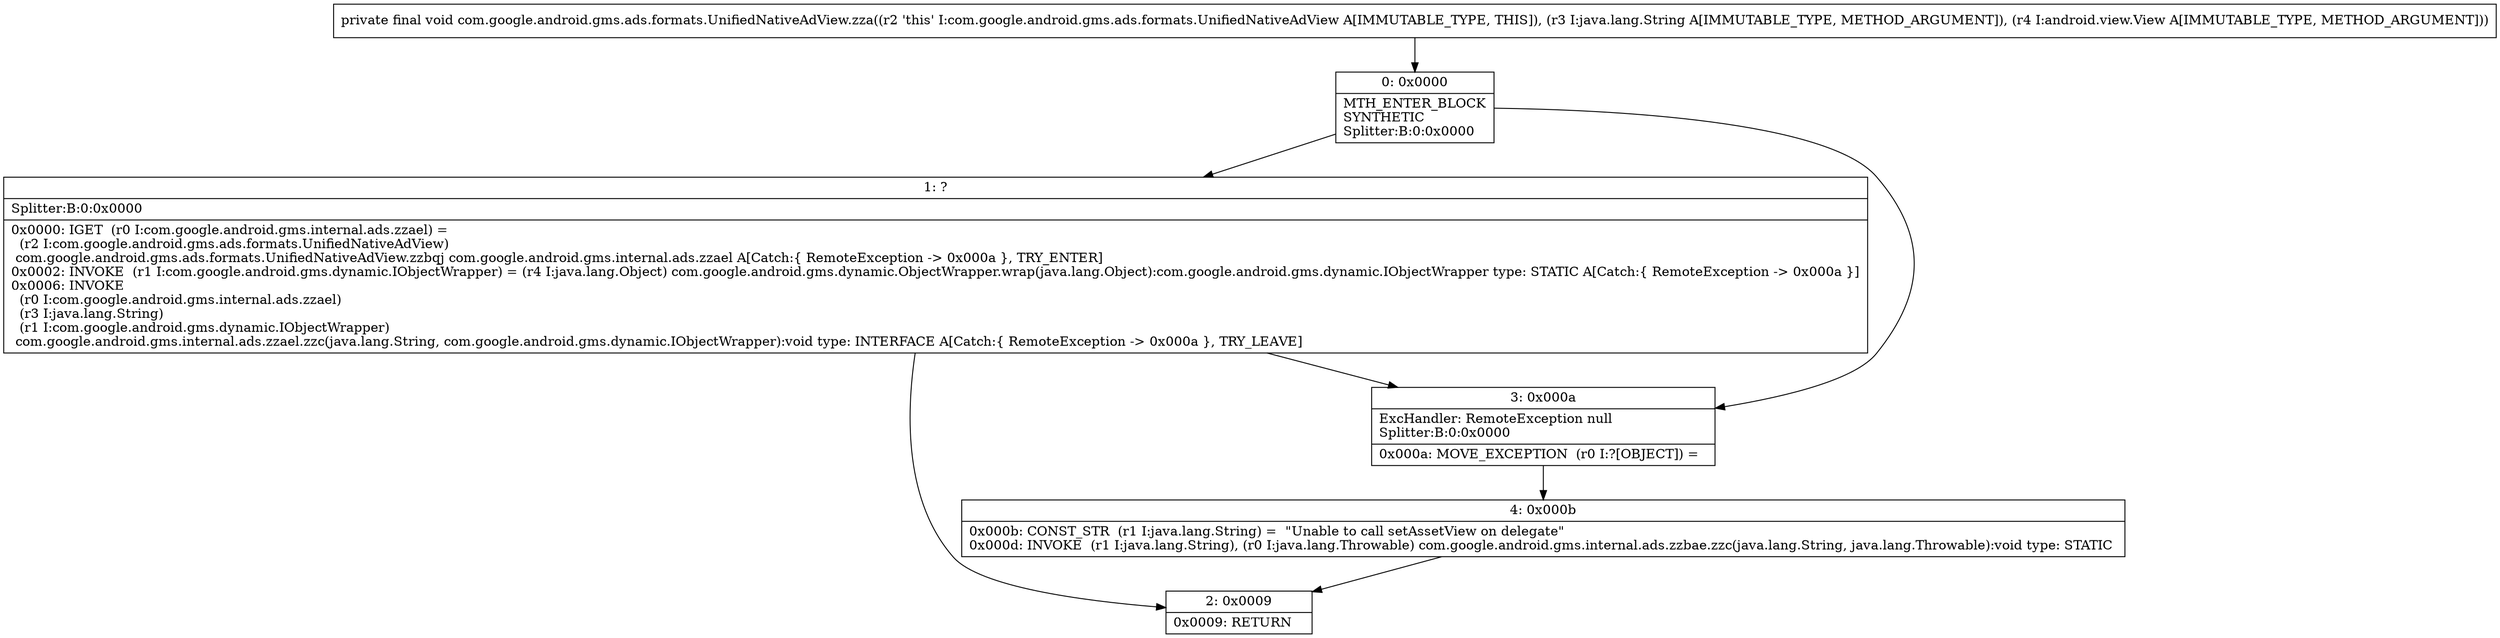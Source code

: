 digraph "CFG forcom.google.android.gms.ads.formats.UnifiedNativeAdView.zza(Ljava\/lang\/String;Landroid\/view\/View;)V" {
Node_0 [shape=record,label="{0\:\ 0x0000|MTH_ENTER_BLOCK\lSYNTHETIC\lSplitter:B:0:0x0000\l}"];
Node_1 [shape=record,label="{1\:\ ?|Splitter:B:0:0x0000\l|0x0000: IGET  (r0 I:com.google.android.gms.internal.ads.zzael) = \l  (r2 I:com.google.android.gms.ads.formats.UnifiedNativeAdView)\l com.google.android.gms.ads.formats.UnifiedNativeAdView.zzbqj com.google.android.gms.internal.ads.zzael A[Catch:\{ RemoteException \-\> 0x000a \}, TRY_ENTER]\l0x0002: INVOKE  (r1 I:com.google.android.gms.dynamic.IObjectWrapper) = (r4 I:java.lang.Object) com.google.android.gms.dynamic.ObjectWrapper.wrap(java.lang.Object):com.google.android.gms.dynamic.IObjectWrapper type: STATIC A[Catch:\{ RemoteException \-\> 0x000a \}]\l0x0006: INVOKE  \l  (r0 I:com.google.android.gms.internal.ads.zzael)\l  (r3 I:java.lang.String)\l  (r1 I:com.google.android.gms.dynamic.IObjectWrapper)\l com.google.android.gms.internal.ads.zzael.zzc(java.lang.String, com.google.android.gms.dynamic.IObjectWrapper):void type: INTERFACE A[Catch:\{ RemoteException \-\> 0x000a \}, TRY_LEAVE]\l}"];
Node_2 [shape=record,label="{2\:\ 0x0009|0x0009: RETURN   \l}"];
Node_3 [shape=record,label="{3\:\ 0x000a|ExcHandler: RemoteException null\lSplitter:B:0:0x0000\l|0x000a: MOVE_EXCEPTION  (r0 I:?[OBJECT]) =  \l}"];
Node_4 [shape=record,label="{4\:\ 0x000b|0x000b: CONST_STR  (r1 I:java.lang.String) =  \"Unable to call setAssetView on delegate\" \l0x000d: INVOKE  (r1 I:java.lang.String), (r0 I:java.lang.Throwable) com.google.android.gms.internal.ads.zzbae.zzc(java.lang.String, java.lang.Throwable):void type: STATIC \l}"];
MethodNode[shape=record,label="{private final void com.google.android.gms.ads.formats.UnifiedNativeAdView.zza((r2 'this' I:com.google.android.gms.ads.formats.UnifiedNativeAdView A[IMMUTABLE_TYPE, THIS]), (r3 I:java.lang.String A[IMMUTABLE_TYPE, METHOD_ARGUMENT]), (r4 I:android.view.View A[IMMUTABLE_TYPE, METHOD_ARGUMENT])) }"];
MethodNode -> Node_0;
Node_0 -> Node_1;
Node_0 -> Node_3;
Node_1 -> Node_2;
Node_1 -> Node_3;
Node_3 -> Node_4;
Node_4 -> Node_2;
}

